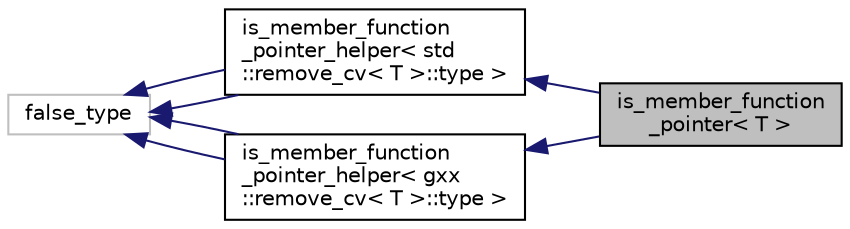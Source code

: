 digraph "is_member_function_pointer&lt; T &gt;"
{
  edge [fontname="Helvetica",fontsize="10",labelfontname="Helvetica",labelfontsize="10"];
  node [fontname="Helvetica",fontsize="10",shape=record];
  rankdir="LR";
  Node1 [label="is_member_function\l_pointer\< T \>",height=0.2,width=0.4,color="black", fillcolor="grey75", style="filled", fontcolor="black"];
  Node2 -> Node1 [dir="back",color="midnightblue",fontsize="10",style="solid"];
  Node2 [label="is_member_function\l_pointer_helper\< std\l::remove_cv\< T \>::type \>",height=0.2,width=0.4,color="black", fillcolor="white", style="filled",URL="$structis__member__function__pointer__helper.html"];
  Node3 -> Node2 [dir="back",color="midnightblue",fontsize="10",style="solid"];
  Node3 [label="false_type",height=0.2,width=0.4,color="grey75", fillcolor="white", style="filled"];
  Node3 -> Node2 [dir="back",color="midnightblue",fontsize="10",style="solid"];
  Node4 -> Node1 [dir="back",color="midnightblue",fontsize="10",style="solid"];
  Node4 [label="is_member_function\l_pointer_helper\< gxx\l::remove_cv\< T \>::type \>",height=0.2,width=0.4,color="black", fillcolor="white", style="filled",URL="$structis__member__function__pointer__helper.html"];
  Node3 -> Node4 [dir="back",color="midnightblue",fontsize="10",style="solid"];
  Node3 -> Node4 [dir="back",color="midnightblue",fontsize="10",style="solid"];
}
